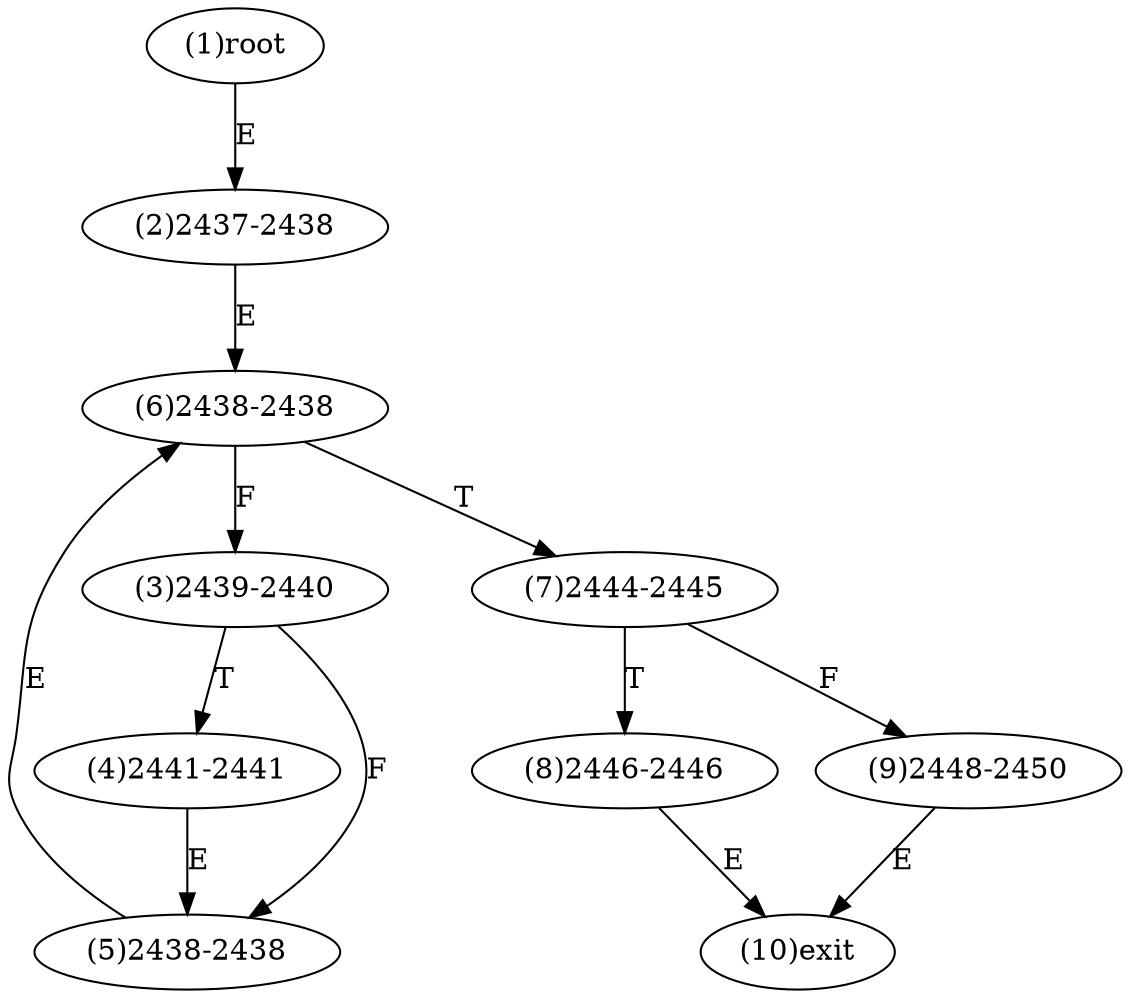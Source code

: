 digraph "" { 
1[ label="(1)root"];
2[ label="(2)2437-2438"];
3[ label="(3)2439-2440"];
4[ label="(4)2441-2441"];
5[ label="(5)2438-2438"];
6[ label="(6)2438-2438"];
7[ label="(7)2444-2445"];
8[ label="(8)2446-2446"];
9[ label="(9)2448-2450"];
10[ label="(10)exit"];
1->2[ label="E"];
2->6[ label="E"];
3->5[ label="F"];
3->4[ label="T"];
4->5[ label="E"];
5->6[ label="E"];
6->3[ label="F"];
6->7[ label="T"];
7->9[ label="F"];
7->8[ label="T"];
8->10[ label="E"];
9->10[ label="E"];
}